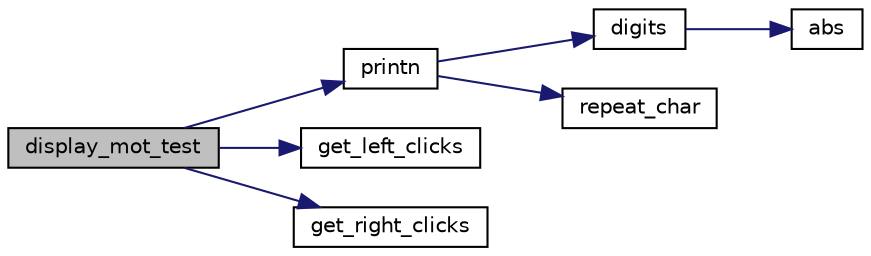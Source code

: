 digraph "display_mot_test"
{
  edge [fontname="Helvetica",fontsize="10",labelfontname="Helvetica",labelfontsize="10"];
  node [fontname="Helvetica",fontsize="10",shape=record];
  rankdir="LR";
  Node1 [label="display_mot_test",height=0.2,width=0.4,color="black", fillcolor="grey75", style="filled" fontcolor="black"];
  Node1 -> Node2 [color="midnightblue",fontsize="10",style="solid"];
  Node2 [label="printn",height=0.2,width=0.4,color="black", fillcolor="white", style="filled",URL="$screen_8c.html#a598db0d698ebf794573aa38998ff031a"];
  Node2 -> Node3 [color="midnightblue",fontsize="10",style="solid"];
  Node3 [label="digits",height=0.2,width=0.4,color="black", fillcolor="white", style="filled",URL="$convert_8c.html#a89059167767e145e6fd47ada117f0ebc"];
  Node3 -> Node4 [color="midnightblue",fontsize="10",style="solid"];
  Node4 [label="abs",height=0.2,width=0.4,color="black", fillcolor="white", style="filled",URL="$convert_8c.html#a83b97b49b2135e525b55a3a7ff42036e"];
  Node2 -> Node5 [color="midnightblue",fontsize="10",style="solid"];
  Node5 [label="repeat_char",height=0.2,width=0.4,color="black", fillcolor="white", style="filled",URL="$screen_8c.html#ac8e8b349181ce150291f6cacea837914"];
  Node1 -> Node6 [color="midnightblue",fontsize="10",style="solid"];
  Node6 [label="get_left_clicks",height=0.2,width=0.4,color="black", fillcolor="white", style="filled",URL="$shaft_8c.html#a1176d8fd5c446189a5d405bbbc448df0"];
  Node1 -> Node7 [color="midnightblue",fontsize="10",style="solid"];
  Node7 [label="get_right_clicks",height=0.2,width=0.4,color="black", fillcolor="white", style="filled",URL="$shaft_8c.html#a46882b7cd70183cdbcc74cab94e0196a"];
}
